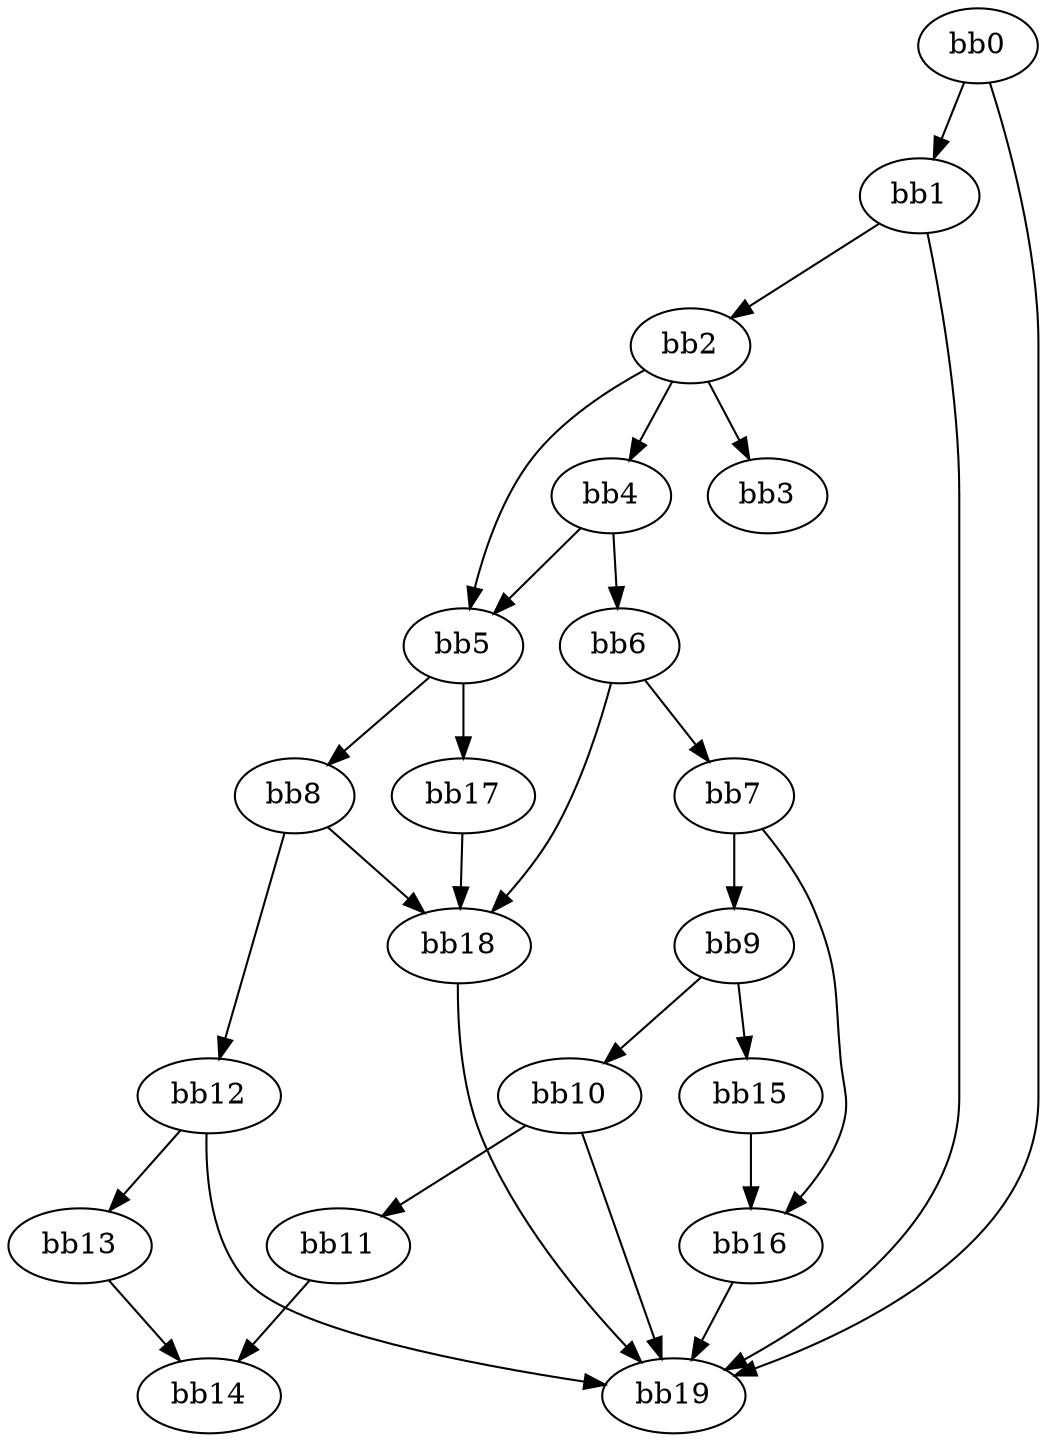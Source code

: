 digraph {
    0 [ label = "bb0\l" ]
    1 [ label = "bb1\l" ]
    2 [ label = "bb2\l" ]
    3 [ label = "bb3\l" ]
    4 [ label = "bb4\l" ]
    5 [ label = "bb5\l" ]
    6 [ label = "bb6\l" ]
    7 [ label = "bb7\l" ]
    8 [ label = "bb8\l" ]
    9 [ label = "bb9\l" ]
    10 [ label = "bb10\l" ]
    11 [ label = "bb11\l" ]
    12 [ label = "bb12\l" ]
    13 [ label = "bb13\l" ]
    14 [ label = "bb14\l" ]
    15 [ label = "bb15\l" ]
    16 [ label = "bb16\l" ]
    17 [ label = "bb17\l" ]
    18 [ label = "bb18\l" ]
    19 [ label = "bb19\l" ]
    0 -> 1 [ ]
    0 -> 19 [ ]
    1 -> 2 [ ]
    1 -> 19 [ ]
    2 -> 3 [ ]
    2 -> 4 [ ]
    2 -> 5 [ ]
    4 -> 5 [ ]
    4 -> 6 [ ]
    5 -> 8 [ ]
    5 -> 17 [ ]
    6 -> 7 [ ]
    6 -> 18 [ ]
    7 -> 9 [ ]
    7 -> 16 [ ]
    8 -> 12 [ ]
    8 -> 18 [ ]
    9 -> 10 [ ]
    9 -> 15 [ ]
    10 -> 11 [ ]
    10 -> 19 [ ]
    11 -> 14 [ ]
    12 -> 13 [ ]
    12 -> 19 [ ]
    13 -> 14 [ ]
    15 -> 16 [ ]
    16 -> 19 [ ]
    17 -> 18 [ ]
    18 -> 19 [ ]
}

